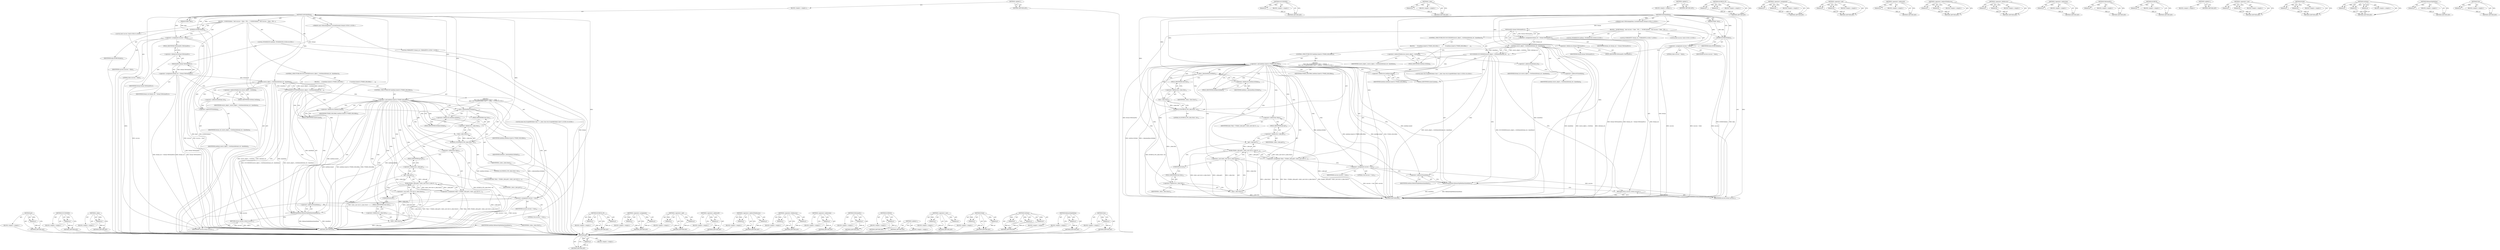 digraph "Size" {
vulnerable_170 [label=<(METHOD,get)>];
vulnerable_171 [label=<(PARAM,p1)>];
vulnerable_172 [label=<(BLOCK,&lt;empty&gt;,&lt;empty&gt;)>];
vulnerable_173 [label=<(METHOD_RETURN,ANY)>];
vulnerable_124 [label=<(METHOD,SUCCEEDED)>];
vulnerable_125 [label=<(PARAM,p1)>];
vulnerable_126 [label=<(BLOCK,&lt;empty&gt;,&lt;empty&gt;)>];
vulnerable_127 [label=<(METHOD_RETURN,ANY)>];
vulnerable_148 [label=<(METHOD,c_data)>];
vulnerable_149 [label=<(PARAM,p1)>];
vulnerable_150 [label=<(BLOCK,&lt;empty&gt;,&lt;empty&gt;)>];
vulnerable_151 [label=<(METHOD_RETURN,ANY)>];
vulnerable_6 [label=<(METHOD,&lt;global&gt;)<SUB>1</SUB>>];
vulnerable_7 [label=<(BLOCK,&lt;empty&gt;,&lt;empty&gt;)<SUB>1</SUB>>];
vulnerable_8 [label=<(METHOD,GetPickledData)<SUB>1</SUB>>];
vulnerable_9 [label="<(PARAM,const OSExchangeData::CustomFormat&amp; format)<SUB>2</SUB>>"];
vulnerable_10 [label=<(PARAM,Pickle* data)<SUB>3</SUB>>];
vulnerable_11 [label=<(BLOCK,{
  DCHECK(data);
  bool success = false;
  STG...,{
  DCHECK(data);
  bool success = false;
  STG...)<SUB>3</SUB>>];
vulnerable_12 [label=<(DCHECK,DCHECK(data))<SUB>4</SUB>>];
vulnerable_13 [label=<(IDENTIFIER,data,DCHECK(data))<SUB>4</SUB>>];
vulnerable_14 [label="<(LOCAL,bool success: bool)<SUB>5</SUB>>"];
vulnerable_15 [label=<(&lt;operator&gt;.assignment,success = false)<SUB>5</SUB>>];
vulnerable_16 [label=<(IDENTIFIER,success,success = false)<SUB>5</SUB>>];
vulnerable_17 [label=<(LITERAL,false,success = false)<SUB>5</SUB>>];
vulnerable_18 [label="<(LOCAL,STGMEDIUM medium: STGMEDIUM)<SUB>6</SUB>>"];
vulnerable_19 [label="<(LOCAL,FORMATETC format_etc: FORMATETC)<SUB>7</SUB>>"];
vulnerable_20 [label=<(&lt;operator&gt;.assignment,format_etc = format.ToFormatEtc())<SUB>7</SUB>>];
vulnerable_21 [label=<(IDENTIFIER,format_etc,format_etc = format.ToFormatEtc())<SUB>7</SUB>>];
vulnerable_22 [label=<(ToFormatEtc,format.ToFormatEtc())<SUB>7</SUB>>];
vulnerable_23 [label=<(&lt;operator&gt;.fieldAccess,format.ToFormatEtc)<SUB>7</SUB>>];
vulnerable_24 [label=<(IDENTIFIER,format,format.ToFormatEtc())<SUB>7</SUB>>];
vulnerable_25 [label=<(FIELD_IDENTIFIER,ToFormatEtc,ToFormatEtc)<SUB>7</SUB>>];
vulnerable_26 [label=<(CONTROL_STRUCTURE,IF,if (SUCCEEDED(source_object_-&gt;GetData(&amp;format_etc, &amp;medium))))<SUB>8</SUB>>];
vulnerable_27 [label=<(SUCCEEDED,SUCCEEDED(source_object_-&gt;GetData(&amp;format_etc, ...)<SUB>8</SUB>>];
vulnerable_28 [label=<(GetData,source_object_-&gt;GetData(&amp;format_etc, &amp;medium))<SUB>8</SUB>>];
vulnerable_29 [label=<(&lt;operator&gt;.indirectFieldAccess,source_object_-&gt;GetData)<SUB>8</SUB>>];
vulnerable_30 [label=<(IDENTIFIER,source_object_,source_object_-&gt;GetData(&amp;format_etc, &amp;medium))<SUB>8</SUB>>];
vulnerable_31 [label=<(FIELD_IDENTIFIER,GetData,GetData)<SUB>8</SUB>>];
vulnerable_32 [label=<(&lt;operator&gt;.addressOf,&amp;format_etc)<SUB>8</SUB>>];
vulnerable_33 [label=<(IDENTIFIER,format_etc,source_object_-&gt;GetData(&amp;format_etc, &amp;medium))<SUB>8</SUB>>];
vulnerable_34 [label=<(&lt;operator&gt;.addressOf,&amp;medium)<SUB>8</SUB>>];
vulnerable_35 [label=<(IDENTIFIER,medium,source_object_-&gt;GetData(&amp;format_etc, &amp;medium))<SUB>8</SUB>>];
vulnerable_36 [label=<(BLOCK,{
     if (medium.tymed &amp; TYMED_HGLOBAL) {
    ...,{
     if (medium.tymed &amp; TYMED_HGLOBAL) {
    ...)<SUB>8</SUB>>];
vulnerable_37 [label=<(CONTROL_STRUCTURE,IF,if (medium.tymed &amp; TYMED_HGLOBAL))<SUB>9</SUB>>];
vulnerable_38 [label=<(&lt;operator&gt;.and,medium.tymed &amp; TYMED_HGLOBAL)<SUB>9</SUB>>];
vulnerable_39 [label=<(&lt;operator&gt;.fieldAccess,medium.tymed)<SUB>9</SUB>>];
vulnerable_40 [label=<(IDENTIFIER,medium,medium.tymed &amp; TYMED_HGLOBAL)<SUB>9</SUB>>];
vulnerable_41 [label=<(FIELD_IDENTIFIER,tymed,tymed)<SUB>9</SUB>>];
vulnerable_42 [label=<(IDENTIFIER,TYMED_HGLOBAL,medium.tymed &amp; TYMED_HGLOBAL)<SUB>9</SUB>>];
vulnerable_43 [label="<(BLOCK,{
      base::win::ScopedHGlobal&lt;char&gt; c_data(m...,{
      base::win::ScopedHGlobal&lt;char&gt; c_data(m...)<SUB>9</SUB>>"];
vulnerable_44 [label="<(LOCAL,base.win.ScopedHGlobal&lt;char&gt; c_data: base.win.ScopedHGlobal&lt;char&gt;)<SUB>10</SUB>>"];
vulnerable_45 [label=<(c_data,c_data(medium.hGlobal))<SUB>10</SUB>>];
vulnerable_46 [label=<(&lt;operator&gt;.fieldAccess,medium.hGlobal)<SUB>10</SUB>>];
vulnerable_47 [label=<(IDENTIFIER,medium,c_data(medium.hGlobal))<SUB>10</SUB>>];
vulnerable_48 [label=<(FIELD_IDENTIFIER,hGlobal,hGlobal)<SUB>10</SUB>>];
vulnerable_49 [label=<(DCHECK_GT,DCHECK_GT(c_data.Size(), 0u))<SUB>11</SUB>>];
vulnerable_50 [label=<(Size,c_data.Size())<SUB>11</SUB>>];
vulnerable_51 [label=<(&lt;operator&gt;.fieldAccess,c_data.Size)<SUB>11</SUB>>];
vulnerable_52 [label=<(IDENTIFIER,c_data,c_data.Size())<SUB>11</SUB>>];
vulnerable_53 [label=<(FIELD_IDENTIFIER,Size,Size)<SUB>11</SUB>>];
vulnerable_54 [label=<(LITERAL,0u,DCHECK_GT(c_data.Size(), 0u))<SUB>11</SUB>>];
vulnerable_55 [label=<(&lt;operator&gt;.assignment,*data = Pickle(c_data.get(), static_cast&lt;int&gt;(c...)<SUB>12</SUB>>];
vulnerable_56 [label=<(&lt;operator&gt;.indirection,*data)<SUB>12</SUB>>];
vulnerable_57 [label=<(IDENTIFIER,data,*data = Pickle(c_data.get(), static_cast&lt;int&gt;(c...)<SUB>12</SUB>>];
vulnerable_58 [label=<(Pickle,Pickle(c_data.get(), static_cast&lt;int&gt;(c_data.Si...)<SUB>12</SUB>>];
vulnerable_59 [label=<(get,c_data.get())<SUB>12</SUB>>];
vulnerable_60 [label=<(&lt;operator&gt;.fieldAccess,c_data.get)<SUB>12</SUB>>];
vulnerable_61 [label=<(IDENTIFIER,c_data,c_data.get())<SUB>12</SUB>>];
vulnerable_62 [label=<(FIELD_IDENTIFIER,get,get)<SUB>12</SUB>>];
vulnerable_63 [label=<(&lt;operator&gt;.cast,static_cast&lt;int&gt;(c_data.Size()))<SUB>12</SUB>>];
vulnerable_64 [label=<(UNKNOWN,int,int)<SUB>12</SUB>>];
vulnerable_65 [label=<(Size,c_data.Size())<SUB>12</SUB>>];
vulnerable_66 [label=<(&lt;operator&gt;.fieldAccess,c_data.Size)<SUB>12</SUB>>];
vulnerable_67 [label=<(IDENTIFIER,c_data,c_data.Size())<SUB>12</SUB>>];
vulnerable_68 [label=<(FIELD_IDENTIFIER,Size,Size)<SUB>12</SUB>>];
vulnerable_69 [label=<(&lt;operator&gt;.assignment,success = true)<SUB>13</SUB>>];
vulnerable_70 [label=<(IDENTIFIER,success,success = true)<SUB>13</SUB>>];
vulnerable_71 [label=<(LITERAL,true,success = true)<SUB>13</SUB>>];
vulnerable_72 [label=<(ReleaseStgMedium,ReleaseStgMedium(&amp;medium))<SUB>15</SUB>>];
vulnerable_73 [label=<(&lt;operator&gt;.addressOf,&amp;medium)<SUB>15</SUB>>];
vulnerable_74 [label=<(IDENTIFIER,medium,ReleaseStgMedium(&amp;medium))<SUB>15</SUB>>];
vulnerable_75 [label=<(RETURN,return success;,return success;)<SUB>17</SUB>>];
vulnerable_76 [label=<(IDENTIFIER,success,return success;)<SUB>17</SUB>>];
vulnerable_77 [label=<(METHOD_RETURN,bool)<SUB>1</SUB>>];
vulnerable_79 [label=<(METHOD_RETURN,ANY)<SUB>1</SUB>>];
vulnerable_152 [label=<(METHOD,DCHECK_GT)>];
vulnerable_153 [label=<(PARAM,p1)>];
vulnerable_154 [label=<(PARAM,p2)>];
vulnerable_155 [label=<(BLOCK,&lt;empty&gt;,&lt;empty&gt;)>];
vulnerable_156 [label=<(METHOD_RETURN,ANY)>];
vulnerable_110 [label=<(METHOD,&lt;operator&gt;.assignment)>];
vulnerable_111 [label=<(PARAM,p1)>];
vulnerable_112 [label=<(PARAM,p2)>];
vulnerable_113 [label=<(BLOCK,&lt;empty&gt;,&lt;empty&gt;)>];
vulnerable_114 [label=<(METHOD_RETURN,ANY)>];
vulnerable_143 [label=<(METHOD,&lt;operator&gt;.and)>];
vulnerable_144 [label=<(PARAM,p1)>];
vulnerable_145 [label=<(PARAM,p2)>];
vulnerable_146 [label=<(BLOCK,&lt;empty&gt;,&lt;empty&gt;)>];
vulnerable_147 [label=<(METHOD_RETURN,ANY)>];
vulnerable_139 [label=<(METHOD,&lt;operator&gt;.addressOf)>];
vulnerable_140 [label=<(PARAM,p1)>];
vulnerable_141 [label=<(BLOCK,&lt;empty&gt;,&lt;empty&gt;)>];
vulnerable_142 [label=<(METHOD_RETURN,ANY)>];
vulnerable_134 [label=<(METHOD,&lt;operator&gt;.indirectFieldAccess)>];
vulnerable_135 [label=<(PARAM,p1)>];
vulnerable_136 [label=<(PARAM,p2)>];
vulnerable_137 [label=<(BLOCK,&lt;empty&gt;,&lt;empty&gt;)>];
vulnerable_138 [label=<(METHOD_RETURN,ANY)>];
vulnerable_119 [label=<(METHOD,&lt;operator&gt;.fieldAccess)>];
vulnerable_120 [label=<(PARAM,p1)>];
vulnerable_121 [label=<(PARAM,p2)>];
vulnerable_122 [label=<(BLOCK,&lt;empty&gt;,&lt;empty&gt;)>];
vulnerable_123 [label=<(METHOD_RETURN,ANY)>];
vulnerable_161 [label=<(METHOD,&lt;operator&gt;.indirection)>];
vulnerable_162 [label=<(PARAM,p1)>];
vulnerable_163 [label=<(BLOCK,&lt;empty&gt;,&lt;empty&gt;)>];
vulnerable_164 [label=<(METHOD_RETURN,ANY)>];
vulnerable_115 [label=<(METHOD,ToFormatEtc)>];
vulnerable_116 [label=<(PARAM,p1)>];
vulnerable_117 [label=<(BLOCK,&lt;empty&gt;,&lt;empty&gt;)>];
vulnerable_118 [label=<(METHOD_RETURN,ANY)>];
vulnerable_106 [label=<(METHOD,DCHECK)>];
vulnerable_107 [label=<(PARAM,p1)>];
vulnerable_108 [label=<(BLOCK,&lt;empty&gt;,&lt;empty&gt;)>];
vulnerable_109 [label=<(METHOD_RETURN,ANY)>];
vulnerable_100 [label=<(METHOD,&lt;global&gt;)<SUB>1</SUB>>];
vulnerable_101 [label=<(BLOCK,&lt;empty&gt;,&lt;empty&gt;)>];
vulnerable_102 [label=<(METHOD_RETURN,ANY)>];
vulnerable_174 [label=<(METHOD,&lt;operator&gt;.cast)>];
vulnerable_175 [label=<(PARAM,p1)>];
vulnerable_176 [label=<(PARAM,p2)>];
vulnerable_177 [label=<(BLOCK,&lt;empty&gt;,&lt;empty&gt;)>];
vulnerable_178 [label=<(METHOD_RETURN,ANY)>];
vulnerable_165 [label=<(METHOD,Pickle)>];
vulnerable_166 [label=<(PARAM,p1)>];
vulnerable_167 [label=<(PARAM,p2)>];
vulnerable_168 [label=<(BLOCK,&lt;empty&gt;,&lt;empty&gt;)>];
vulnerable_169 [label=<(METHOD_RETURN,ANY)>];
vulnerable_128 [label=<(METHOD,GetData)>];
vulnerable_129 [label=<(PARAM,p1)>];
vulnerable_130 [label=<(PARAM,p2)>];
vulnerable_131 [label=<(PARAM,p3)>];
vulnerable_132 [label=<(BLOCK,&lt;empty&gt;,&lt;empty&gt;)>];
vulnerable_133 [label=<(METHOD_RETURN,ANY)>];
vulnerable_179 [label=<(METHOD,ReleaseStgMedium)>];
vulnerable_180 [label=<(PARAM,p1)>];
vulnerable_181 [label=<(BLOCK,&lt;empty&gt;,&lt;empty&gt;)>];
vulnerable_182 [label=<(METHOD_RETURN,ANY)>];
vulnerable_157 [label=<(METHOD,Size)>];
vulnerable_158 [label=<(PARAM,p1)>];
vulnerable_159 [label=<(BLOCK,&lt;empty&gt;,&lt;empty&gt;)>];
vulnerable_160 [label=<(METHOD_RETURN,ANY)>];
fixed_170 [label=<(METHOD,get)>];
fixed_171 [label=<(PARAM,p1)>];
fixed_172 [label=<(BLOCK,&lt;empty&gt;,&lt;empty&gt;)>];
fixed_173 [label=<(METHOD_RETURN,ANY)>];
fixed_124 [label=<(METHOD,SUCCEEDED)>];
fixed_125 [label=<(PARAM,p1)>];
fixed_126 [label=<(BLOCK,&lt;empty&gt;,&lt;empty&gt;)>];
fixed_127 [label=<(METHOD_RETURN,ANY)>];
fixed_148 [label=<(METHOD,c_data)>];
fixed_149 [label=<(PARAM,p1)>];
fixed_150 [label=<(BLOCK,&lt;empty&gt;,&lt;empty&gt;)>];
fixed_151 [label=<(METHOD_RETURN,ANY)>];
fixed_6 [label=<(METHOD,&lt;global&gt;)<SUB>1</SUB>>];
fixed_7 [label=<(BLOCK,&lt;empty&gt;,&lt;empty&gt;)<SUB>1</SUB>>];
fixed_8 [label=<(METHOD,GetPickledData)<SUB>1</SUB>>];
fixed_9 [label="<(PARAM,const OSExchangeData::CustomFormat&amp; format)<SUB>2</SUB>>"];
fixed_10 [label=<(PARAM,Pickle* data)<SUB>3</SUB>>];
fixed_11 [label=<(BLOCK,{
  DCHECK(data);
  bool success = false;
  STG...,{
  DCHECK(data);
  bool success = false;
  STG...)<SUB>3</SUB>>];
fixed_12 [label=<(DCHECK,DCHECK(data))<SUB>4</SUB>>];
fixed_13 [label=<(IDENTIFIER,data,DCHECK(data))<SUB>4</SUB>>];
fixed_14 [label="<(LOCAL,bool success: bool)<SUB>5</SUB>>"];
fixed_15 [label=<(&lt;operator&gt;.assignment,success = false)<SUB>5</SUB>>];
fixed_16 [label=<(IDENTIFIER,success,success = false)<SUB>5</SUB>>];
fixed_17 [label=<(LITERAL,false,success = false)<SUB>5</SUB>>];
fixed_18 [label="<(LOCAL,STGMEDIUM medium: STGMEDIUM)<SUB>6</SUB>>"];
fixed_19 [label="<(LOCAL,FORMATETC format_etc: FORMATETC)<SUB>7</SUB>>"];
fixed_20 [label=<(&lt;operator&gt;.assignment,format_etc = format.ToFormatEtc())<SUB>7</SUB>>];
fixed_21 [label=<(IDENTIFIER,format_etc,format_etc = format.ToFormatEtc())<SUB>7</SUB>>];
fixed_22 [label=<(ToFormatEtc,format.ToFormatEtc())<SUB>7</SUB>>];
fixed_23 [label=<(&lt;operator&gt;.fieldAccess,format.ToFormatEtc)<SUB>7</SUB>>];
fixed_24 [label=<(IDENTIFIER,format,format.ToFormatEtc())<SUB>7</SUB>>];
fixed_25 [label=<(FIELD_IDENTIFIER,ToFormatEtc,ToFormatEtc)<SUB>7</SUB>>];
fixed_26 [label=<(CONTROL_STRUCTURE,IF,if (SUCCEEDED(source_object_-&gt;GetData(&amp;format_etc, &amp;medium))))<SUB>8</SUB>>];
fixed_27 [label=<(SUCCEEDED,SUCCEEDED(source_object_-&gt;GetData(&amp;format_etc, ...)<SUB>8</SUB>>];
fixed_28 [label=<(GetData,source_object_-&gt;GetData(&amp;format_etc, &amp;medium))<SUB>8</SUB>>];
fixed_29 [label=<(&lt;operator&gt;.indirectFieldAccess,source_object_-&gt;GetData)<SUB>8</SUB>>];
fixed_30 [label=<(IDENTIFIER,source_object_,source_object_-&gt;GetData(&amp;format_etc, &amp;medium))<SUB>8</SUB>>];
fixed_31 [label=<(FIELD_IDENTIFIER,GetData,GetData)<SUB>8</SUB>>];
fixed_32 [label=<(&lt;operator&gt;.addressOf,&amp;format_etc)<SUB>8</SUB>>];
fixed_33 [label=<(IDENTIFIER,format_etc,source_object_-&gt;GetData(&amp;format_etc, &amp;medium))<SUB>8</SUB>>];
fixed_34 [label=<(&lt;operator&gt;.addressOf,&amp;medium)<SUB>8</SUB>>];
fixed_35 [label=<(IDENTIFIER,medium,source_object_-&gt;GetData(&amp;format_etc, &amp;medium))<SUB>8</SUB>>];
fixed_36 [label=<(BLOCK,{
     if (medium.tymed &amp; TYMED_HGLOBAL) {
    ...,{
     if (medium.tymed &amp; TYMED_HGLOBAL) {
    ...)<SUB>8</SUB>>];
fixed_37 [label=<(CONTROL_STRUCTURE,IF,if (medium.tymed &amp; TYMED_HGLOBAL))<SUB>9</SUB>>];
fixed_38 [label=<(&lt;operator&gt;.and,medium.tymed &amp; TYMED_HGLOBAL)<SUB>9</SUB>>];
fixed_39 [label=<(&lt;operator&gt;.fieldAccess,medium.tymed)<SUB>9</SUB>>];
fixed_40 [label=<(IDENTIFIER,medium,medium.tymed &amp; TYMED_HGLOBAL)<SUB>9</SUB>>];
fixed_41 [label=<(FIELD_IDENTIFIER,tymed,tymed)<SUB>9</SUB>>];
fixed_42 [label=<(IDENTIFIER,TYMED_HGLOBAL,medium.tymed &amp; TYMED_HGLOBAL)<SUB>9</SUB>>];
fixed_43 [label="<(BLOCK,{
      base::win::ScopedHGlobal&lt;char*&gt; c_data(...,{
      base::win::ScopedHGlobal&lt;char*&gt; c_data(...)<SUB>9</SUB>>"];
fixed_44 [label="<(LOCAL,base.win.ScopedHGlobal&lt;char *&gt; c_data: base.win.ScopedHGlobal&lt;char*&gt;)<SUB>10</SUB>>"];
fixed_45 [label=<(c_data,c_data(medium.hGlobal))<SUB>10</SUB>>];
fixed_46 [label=<(&lt;operator&gt;.fieldAccess,medium.hGlobal)<SUB>10</SUB>>];
fixed_47 [label=<(IDENTIFIER,medium,c_data(medium.hGlobal))<SUB>10</SUB>>];
fixed_48 [label=<(FIELD_IDENTIFIER,hGlobal,hGlobal)<SUB>10</SUB>>];
fixed_49 [label=<(DCHECK_GT,DCHECK_GT(c_data.Size(), 0u))<SUB>11</SUB>>];
fixed_50 [label=<(Size,c_data.Size())<SUB>11</SUB>>];
fixed_51 [label=<(&lt;operator&gt;.fieldAccess,c_data.Size)<SUB>11</SUB>>];
fixed_52 [label=<(IDENTIFIER,c_data,c_data.Size())<SUB>11</SUB>>];
fixed_53 [label=<(FIELD_IDENTIFIER,Size,Size)<SUB>11</SUB>>];
fixed_54 [label=<(LITERAL,0u,DCHECK_GT(c_data.Size(), 0u))<SUB>11</SUB>>];
fixed_55 [label=<(&lt;operator&gt;.assignment,*data = Pickle(c_data.get(), static_cast&lt;int&gt;(c...)<SUB>12</SUB>>];
fixed_56 [label=<(&lt;operator&gt;.indirection,*data)<SUB>12</SUB>>];
fixed_57 [label=<(IDENTIFIER,data,*data = Pickle(c_data.get(), static_cast&lt;int&gt;(c...)<SUB>12</SUB>>];
fixed_58 [label=<(Pickle,Pickle(c_data.get(), static_cast&lt;int&gt;(c_data.Si...)<SUB>12</SUB>>];
fixed_59 [label=<(get,c_data.get())<SUB>12</SUB>>];
fixed_60 [label=<(&lt;operator&gt;.fieldAccess,c_data.get)<SUB>12</SUB>>];
fixed_61 [label=<(IDENTIFIER,c_data,c_data.get())<SUB>12</SUB>>];
fixed_62 [label=<(FIELD_IDENTIFIER,get,get)<SUB>12</SUB>>];
fixed_63 [label=<(&lt;operator&gt;.cast,static_cast&lt;int&gt;(c_data.Size()))<SUB>12</SUB>>];
fixed_64 [label=<(UNKNOWN,int,int)<SUB>12</SUB>>];
fixed_65 [label=<(Size,c_data.Size())<SUB>12</SUB>>];
fixed_66 [label=<(&lt;operator&gt;.fieldAccess,c_data.Size)<SUB>12</SUB>>];
fixed_67 [label=<(IDENTIFIER,c_data,c_data.Size())<SUB>12</SUB>>];
fixed_68 [label=<(FIELD_IDENTIFIER,Size,Size)<SUB>12</SUB>>];
fixed_69 [label=<(&lt;operator&gt;.assignment,success = true)<SUB>13</SUB>>];
fixed_70 [label=<(IDENTIFIER,success,success = true)<SUB>13</SUB>>];
fixed_71 [label=<(LITERAL,true,success = true)<SUB>13</SUB>>];
fixed_72 [label=<(ReleaseStgMedium,ReleaseStgMedium(&amp;medium))<SUB>15</SUB>>];
fixed_73 [label=<(&lt;operator&gt;.addressOf,&amp;medium)<SUB>15</SUB>>];
fixed_74 [label=<(IDENTIFIER,medium,ReleaseStgMedium(&amp;medium))<SUB>15</SUB>>];
fixed_75 [label=<(RETURN,return success;,return success;)<SUB>17</SUB>>];
fixed_76 [label=<(IDENTIFIER,success,return success;)<SUB>17</SUB>>];
fixed_77 [label=<(METHOD_RETURN,bool)<SUB>1</SUB>>];
fixed_79 [label=<(METHOD_RETURN,ANY)<SUB>1</SUB>>];
fixed_152 [label=<(METHOD,DCHECK_GT)>];
fixed_153 [label=<(PARAM,p1)>];
fixed_154 [label=<(PARAM,p2)>];
fixed_155 [label=<(BLOCK,&lt;empty&gt;,&lt;empty&gt;)>];
fixed_156 [label=<(METHOD_RETURN,ANY)>];
fixed_110 [label=<(METHOD,&lt;operator&gt;.assignment)>];
fixed_111 [label=<(PARAM,p1)>];
fixed_112 [label=<(PARAM,p2)>];
fixed_113 [label=<(BLOCK,&lt;empty&gt;,&lt;empty&gt;)>];
fixed_114 [label=<(METHOD_RETURN,ANY)>];
fixed_143 [label=<(METHOD,&lt;operator&gt;.and)>];
fixed_144 [label=<(PARAM,p1)>];
fixed_145 [label=<(PARAM,p2)>];
fixed_146 [label=<(BLOCK,&lt;empty&gt;,&lt;empty&gt;)>];
fixed_147 [label=<(METHOD_RETURN,ANY)>];
fixed_139 [label=<(METHOD,&lt;operator&gt;.addressOf)>];
fixed_140 [label=<(PARAM,p1)>];
fixed_141 [label=<(BLOCK,&lt;empty&gt;,&lt;empty&gt;)>];
fixed_142 [label=<(METHOD_RETURN,ANY)>];
fixed_134 [label=<(METHOD,&lt;operator&gt;.indirectFieldAccess)>];
fixed_135 [label=<(PARAM,p1)>];
fixed_136 [label=<(PARAM,p2)>];
fixed_137 [label=<(BLOCK,&lt;empty&gt;,&lt;empty&gt;)>];
fixed_138 [label=<(METHOD_RETURN,ANY)>];
fixed_119 [label=<(METHOD,&lt;operator&gt;.fieldAccess)>];
fixed_120 [label=<(PARAM,p1)>];
fixed_121 [label=<(PARAM,p2)>];
fixed_122 [label=<(BLOCK,&lt;empty&gt;,&lt;empty&gt;)>];
fixed_123 [label=<(METHOD_RETURN,ANY)>];
fixed_161 [label=<(METHOD,&lt;operator&gt;.indirection)>];
fixed_162 [label=<(PARAM,p1)>];
fixed_163 [label=<(BLOCK,&lt;empty&gt;,&lt;empty&gt;)>];
fixed_164 [label=<(METHOD_RETURN,ANY)>];
fixed_115 [label=<(METHOD,ToFormatEtc)>];
fixed_116 [label=<(PARAM,p1)>];
fixed_117 [label=<(BLOCK,&lt;empty&gt;,&lt;empty&gt;)>];
fixed_118 [label=<(METHOD_RETURN,ANY)>];
fixed_106 [label=<(METHOD,DCHECK)>];
fixed_107 [label=<(PARAM,p1)>];
fixed_108 [label=<(BLOCK,&lt;empty&gt;,&lt;empty&gt;)>];
fixed_109 [label=<(METHOD_RETURN,ANY)>];
fixed_100 [label=<(METHOD,&lt;global&gt;)<SUB>1</SUB>>];
fixed_101 [label=<(BLOCK,&lt;empty&gt;,&lt;empty&gt;)>];
fixed_102 [label=<(METHOD_RETURN,ANY)>];
fixed_174 [label=<(METHOD,&lt;operator&gt;.cast)>];
fixed_175 [label=<(PARAM,p1)>];
fixed_176 [label=<(PARAM,p2)>];
fixed_177 [label=<(BLOCK,&lt;empty&gt;,&lt;empty&gt;)>];
fixed_178 [label=<(METHOD_RETURN,ANY)>];
fixed_165 [label=<(METHOD,Pickle)>];
fixed_166 [label=<(PARAM,p1)>];
fixed_167 [label=<(PARAM,p2)>];
fixed_168 [label=<(BLOCK,&lt;empty&gt;,&lt;empty&gt;)>];
fixed_169 [label=<(METHOD_RETURN,ANY)>];
fixed_128 [label=<(METHOD,GetData)>];
fixed_129 [label=<(PARAM,p1)>];
fixed_130 [label=<(PARAM,p2)>];
fixed_131 [label=<(PARAM,p3)>];
fixed_132 [label=<(BLOCK,&lt;empty&gt;,&lt;empty&gt;)>];
fixed_133 [label=<(METHOD_RETURN,ANY)>];
fixed_179 [label=<(METHOD,ReleaseStgMedium)>];
fixed_180 [label=<(PARAM,p1)>];
fixed_181 [label=<(BLOCK,&lt;empty&gt;,&lt;empty&gt;)>];
fixed_182 [label=<(METHOD_RETURN,ANY)>];
fixed_157 [label=<(METHOD,Size)>];
fixed_158 [label=<(PARAM,p1)>];
fixed_159 [label=<(BLOCK,&lt;empty&gt;,&lt;empty&gt;)>];
fixed_160 [label=<(METHOD_RETURN,ANY)>];
vulnerable_170 -> vulnerable_171  [key=0, label="AST: "];
vulnerable_170 -> vulnerable_171  [key=1, label="DDG: "];
vulnerable_170 -> vulnerable_172  [key=0, label="AST: "];
vulnerable_170 -> vulnerable_173  [key=0, label="AST: "];
vulnerable_170 -> vulnerable_173  [key=1, label="CFG: "];
vulnerable_171 -> vulnerable_173  [key=0, label="DDG: p1"];
vulnerable_124 -> vulnerable_125  [key=0, label="AST: "];
vulnerable_124 -> vulnerable_125  [key=1, label="DDG: "];
vulnerable_124 -> vulnerable_126  [key=0, label="AST: "];
vulnerable_124 -> vulnerable_127  [key=0, label="AST: "];
vulnerable_124 -> vulnerable_127  [key=1, label="CFG: "];
vulnerable_125 -> vulnerable_127  [key=0, label="DDG: p1"];
vulnerable_148 -> vulnerable_149  [key=0, label="AST: "];
vulnerable_148 -> vulnerable_149  [key=1, label="DDG: "];
vulnerable_148 -> vulnerable_150  [key=0, label="AST: "];
vulnerable_148 -> vulnerable_151  [key=0, label="AST: "];
vulnerable_148 -> vulnerable_151  [key=1, label="CFG: "];
vulnerable_149 -> vulnerable_151  [key=0, label="DDG: p1"];
vulnerable_6 -> vulnerable_7  [key=0, label="AST: "];
vulnerable_6 -> vulnerable_79  [key=0, label="AST: "];
vulnerable_6 -> vulnerable_79  [key=1, label="CFG: "];
vulnerable_7 -> vulnerable_8  [key=0, label="AST: "];
vulnerable_8 -> vulnerable_9  [key=0, label="AST: "];
vulnerable_8 -> vulnerable_9  [key=1, label="DDG: "];
vulnerable_8 -> vulnerable_10  [key=0, label="AST: "];
vulnerable_8 -> vulnerable_10  [key=1, label="DDG: "];
vulnerable_8 -> vulnerable_11  [key=0, label="AST: "];
vulnerable_8 -> vulnerable_77  [key=0, label="AST: "];
vulnerable_8 -> vulnerable_12  [key=0, label="CFG: "];
vulnerable_8 -> vulnerable_12  [key=1, label="DDG: "];
vulnerable_8 -> vulnerable_15  [key=0, label="DDG: "];
vulnerable_8 -> vulnerable_76  [key=0, label="DDG: "];
vulnerable_8 -> vulnerable_28  [key=0, label="DDG: "];
vulnerable_8 -> vulnerable_72  [key=0, label="DDG: "];
vulnerable_8 -> vulnerable_38  [key=0, label="DDG: "];
vulnerable_8 -> vulnerable_69  [key=0, label="DDG: "];
vulnerable_8 -> vulnerable_45  [key=0, label="DDG: "];
vulnerable_8 -> vulnerable_49  [key=0, label="DDG: "];
vulnerable_9 -> vulnerable_77  [key=0, label="DDG: format"];
vulnerable_9 -> vulnerable_22  [key=0, label="DDG: format"];
vulnerable_10 -> vulnerable_12  [key=0, label="DDG: data"];
vulnerable_11 -> vulnerable_12  [key=0, label="AST: "];
vulnerable_11 -> vulnerable_14  [key=0, label="AST: "];
vulnerable_11 -> vulnerable_15  [key=0, label="AST: "];
vulnerable_11 -> vulnerable_18  [key=0, label="AST: "];
vulnerable_11 -> vulnerable_19  [key=0, label="AST: "];
vulnerable_11 -> vulnerable_20  [key=0, label="AST: "];
vulnerable_11 -> vulnerable_26  [key=0, label="AST: "];
vulnerable_11 -> vulnerable_75  [key=0, label="AST: "];
vulnerable_12 -> vulnerable_13  [key=0, label="AST: "];
vulnerable_12 -> vulnerable_15  [key=0, label="CFG: "];
vulnerable_12 -> vulnerable_77  [key=0, label="DDG: data"];
vulnerable_12 -> vulnerable_77  [key=1, label="DDG: DCHECK(data)"];
vulnerable_15 -> vulnerable_16  [key=0, label="AST: "];
vulnerable_15 -> vulnerable_17  [key=0, label="AST: "];
vulnerable_15 -> vulnerable_25  [key=0, label="CFG: "];
vulnerable_15 -> vulnerable_77  [key=0, label="DDG: success"];
vulnerable_15 -> vulnerable_77  [key=1, label="DDG: success = false"];
vulnerable_15 -> vulnerable_76  [key=0, label="DDG: success"];
vulnerable_20 -> vulnerable_21  [key=0, label="AST: "];
vulnerable_20 -> vulnerable_22  [key=0, label="AST: "];
vulnerable_20 -> vulnerable_31  [key=0, label="CFG: "];
vulnerable_20 -> vulnerable_77  [key=0, label="DDG: format_etc"];
vulnerable_20 -> vulnerable_77  [key=1, label="DDG: format.ToFormatEtc()"];
vulnerable_20 -> vulnerable_77  [key=2, label="DDG: format_etc = format.ToFormatEtc()"];
vulnerable_20 -> vulnerable_28  [key=0, label="DDG: format_etc"];
vulnerable_22 -> vulnerable_23  [key=0, label="AST: "];
vulnerable_22 -> vulnerable_20  [key=0, label="CFG: "];
vulnerable_22 -> vulnerable_20  [key=1, label="DDG: format.ToFormatEtc"];
vulnerable_22 -> vulnerable_77  [key=0, label="DDG: format.ToFormatEtc"];
vulnerable_23 -> vulnerable_24  [key=0, label="AST: "];
vulnerable_23 -> vulnerable_25  [key=0, label="AST: "];
vulnerable_23 -> vulnerable_22  [key=0, label="CFG: "];
vulnerable_25 -> vulnerable_23  [key=0, label="CFG: "];
vulnerable_26 -> vulnerable_27  [key=0, label="AST: "];
vulnerable_26 -> vulnerable_36  [key=0, label="AST: "];
vulnerable_27 -> vulnerable_28  [key=0, label="AST: "];
vulnerable_27 -> vulnerable_41  [key=0, label="CFG: "];
vulnerable_27 -> vulnerable_41  [key=1, label="CDG: "];
vulnerable_27 -> vulnerable_75  [key=0, label="CFG: "];
vulnerable_27 -> vulnerable_77  [key=0, label="DDG: source_object_-&gt;GetData(&amp;format_etc, &amp;medium)"];
vulnerable_27 -> vulnerable_77  [key=1, label="DDG: SUCCEEDED(source_object_-&gt;GetData(&amp;format_etc, &amp;medium))"];
vulnerable_27 -> vulnerable_73  [key=0, label="CDG: "];
vulnerable_27 -> vulnerable_38  [key=0, label="CDG: "];
vulnerable_27 -> vulnerable_72  [key=0, label="CDG: "];
vulnerable_27 -> vulnerable_39  [key=0, label="CDG: "];
vulnerable_28 -> vulnerable_29  [key=0, label="AST: "];
vulnerable_28 -> vulnerable_32  [key=0, label="AST: "];
vulnerable_28 -> vulnerable_34  [key=0, label="AST: "];
vulnerable_28 -> vulnerable_27  [key=0, label="CFG: "];
vulnerable_28 -> vulnerable_27  [key=1, label="DDG: source_object_-&gt;GetData"];
vulnerable_28 -> vulnerable_27  [key=2, label="DDG: &amp;format_etc"];
vulnerable_28 -> vulnerable_27  [key=3, label="DDG: &amp;medium"];
vulnerable_28 -> vulnerable_77  [key=0, label="DDG: source_object_-&gt;GetData"];
vulnerable_28 -> vulnerable_77  [key=1, label="DDG: &amp;format_etc"];
vulnerable_28 -> vulnerable_77  [key=2, label="DDG: &amp;medium"];
vulnerable_28 -> vulnerable_72  [key=0, label="DDG: &amp;medium"];
vulnerable_29 -> vulnerable_30  [key=0, label="AST: "];
vulnerable_29 -> vulnerable_31  [key=0, label="AST: "];
vulnerable_29 -> vulnerable_32  [key=0, label="CFG: "];
vulnerable_31 -> vulnerable_29  [key=0, label="CFG: "];
vulnerable_32 -> vulnerable_33  [key=0, label="AST: "];
vulnerable_32 -> vulnerable_34  [key=0, label="CFG: "];
vulnerable_34 -> vulnerable_35  [key=0, label="AST: "];
vulnerable_34 -> vulnerable_28  [key=0, label="CFG: "];
vulnerable_36 -> vulnerable_37  [key=0, label="AST: "];
vulnerable_36 -> vulnerable_72  [key=0, label="AST: "];
vulnerable_37 -> vulnerable_38  [key=0, label="AST: "];
vulnerable_37 -> vulnerable_43  [key=0, label="AST: "];
vulnerable_38 -> vulnerable_39  [key=0, label="AST: "];
vulnerable_38 -> vulnerable_42  [key=0, label="AST: "];
vulnerable_38 -> vulnerable_48  [key=0, label="CFG: "];
vulnerable_38 -> vulnerable_48  [key=1, label="CDG: "];
vulnerable_38 -> vulnerable_73  [key=0, label="CFG: "];
vulnerable_38 -> vulnerable_77  [key=0, label="DDG: medium.tymed"];
vulnerable_38 -> vulnerable_77  [key=1, label="DDG: medium.tymed &amp; TYMED_HGLOBAL"];
vulnerable_38 -> vulnerable_77  [key=2, label="DDG: TYMED_HGLOBAL"];
vulnerable_38 -> vulnerable_72  [key=0, label="DDG: medium.tymed"];
vulnerable_38 -> vulnerable_58  [key=0, label="CDG: "];
vulnerable_38 -> vulnerable_68  [key=0, label="CDG: "];
vulnerable_38 -> vulnerable_49  [key=0, label="CDG: "];
vulnerable_38 -> vulnerable_60  [key=0, label="CDG: "];
vulnerable_38 -> vulnerable_64  [key=0, label="CDG: "];
vulnerable_38 -> vulnerable_51  [key=0, label="CDG: "];
vulnerable_38 -> vulnerable_66  [key=0, label="CDG: "];
vulnerable_38 -> vulnerable_46  [key=0, label="CDG: "];
vulnerable_38 -> vulnerable_53  [key=0, label="CDG: "];
vulnerable_38 -> vulnerable_56  [key=0, label="CDG: "];
vulnerable_38 -> vulnerable_69  [key=0, label="CDG: "];
vulnerable_38 -> vulnerable_45  [key=0, label="CDG: "];
vulnerable_38 -> vulnerable_63  [key=0, label="CDG: "];
vulnerable_38 -> vulnerable_65  [key=0, label="CDG: "];
vulnerable_38 -> vulnerable_50  [key=0, label="CDG: "];
vulnerable_38 -> vulnerable_59  [key=0, label="CDG: "];
vulnerable_38 -> vulnerable_55  [key=0, label="CDG: "];
vulnerable_38 -> vulnerable_62  [key=0, label="CDG: "];
vulnerable_39 -> vulnerable_40  [key=0, label="AST: "];
vulnerable_39 -> vulnerable_41  [key=0, label="AST: "];
vulnerable_39 -> vulnerable_38  [key=0, label="CFG: "];
vulnerable_41 -> vulnerable_39  [key=0, label="CFG: "];
vulnerable_43 -> vulnerable_44  [key=0, label="AST: "];
vulnerable_43 -> vulnerable_45  [key=0, label="AST: "];
vulnerable_43 -> vulnerable_49  [key=0, label="AST: "];
vulnerable_43 -> vulnerable_55  [key=0, label="AST: "];
vulnerable_43 -> vulnerable_69  [key=0, label="AST: "];
vulnerable_45 -> vulnerable_46  [key=0, label="AST: "];
vulnerable_45 -> vulnerable_53  [key=0, label="CFG: "];
vulnerable_45 -> vulnerable_77  [key=0, label="DDG: medium.hGlobal"];
vulnerable_45 -> vulnerable_77  [key=1, label="DDG: c_data(medium.hGlobal)"];
vulnerable_45 -> vulnerable_72  [key=0, label="DDG: medium.hGlobal"];
vulnerable_46 -> vulnerable_47  [key=0, label="AST: "];
vulnerable_46 -> vulnerable_48  [key=0, label="AST: "];
vulnerable_46 -> vulnerable_45  [key=0, label="CFG: "];
vulnerable_48 -> vulnerable_46  [key=0, label="CFG: "];
vulnerable_49 -> vulnerable_50  [key=0, label="AST: "];
vulnerable_49 -> vulnerable_54  [key=0, label="AST: "];
vulnerable_49 -> vulnerable_56  [key=0, label="CFG: "];
vulnerable_49 -> vulnerable_77  [key=0, label="DDG: DCHECK_GT(c_data.Size(), 0u)"];
vulnerable_50 -> vulnerable_51  [key=0, label="AST: "];
vulnerable_50 -> vulnerable_49  [key=0, label="CFG: "];
vulnerable_50 -> vulnerable_49  [key=1, label="DDG: c_data.Size"];
vulnerable_50 -> vulnerable_65  [key=0, label="DDG: c_data.Size"];
vulnerable_51 -> vulnerable_52  [key=0, label="AST: "];
vulnerable_51 -> vulnerable_53  [key=0, label="AST: "];
vulnerable_51 -> vulnerable_50  [key=0, label="CFG: "];
vulnerable_53 -> vulnerable_51  [key=0, label="CFG: "];
vulnerable_55 -> vulnerable_56  [key=0, label="AST: "];
vulnerable_55 -> vulnerable_58  [key=0, label="AST: "];
vulnerable_55 -> vulnerable_69  [key=0, label="CFG: "];
vulnerable_55 -> vulnerable_77  [key=0, label="DDG: *data"];
vulnerable_55 -> vulnerable_77  [key=1, label="DDG: Pickle(c_data.get(), static_cast&lt;int&gt;(c_data.Size()))"];
vulnerable_55 -> vulnerable_77  [key=2, label="DDG: *data = Pickle(c_data.get(), static_cast&lt;int&gt;(c_data.Size()))"];
vulnerable_56 -> vulnerable_57  [key=0, label="AST: "];
vulnerable_56 -> vulnerable_62  [key=0, label="CFG: "];
vulnerable_58 -> vulnerable_59  [key=0, label="AST: "];
vulnerable_58 -> vulnerable_63  [key=0, label="AST: "];
vulnerable_58 -> vulnerable_55  [key=0, label="CFG: "];
vulnerable_58 -> vulnerable_55  [key=1, label="DDG: c_data.get()"];
vulnerable_58 -> vulnerable_55  [key=2, label="DDG: static_cast&lt;int&gt;(c_data.Size())"];
vulnerable_58 -> vulnerable_77  [key=0, label="DDG: c_data.get()"];
vulnerable_58 -> vulnerable_77  [key=1, label="DDG: static_cast&lt;int&gt;(c_data.Size())"];
vulnerable_59 -> vulnerable_60  [key=0, label="AST: "];
vulnerable_59 -> vulnerable_64  [key=0, label="CFG: "];
vulnerable_59 -> vulnerable_77  [key=0, label="DDG: c_data.get"];
vulnerable_59 -> vulnerable_58  [key=0, label="DDG: c_data.get"];
vulnerable_60 -> vulnerable_61  [key=0, label="AST: "];
vulnerable_60 -> vulnerable_62  [key=0, label="AST: "];
vulnerable_60 -> vulnerable_59  [key=0, label="CFG: "];
vulnerable_62 -> vulnerable_60  [key=0, label="CFG: "];
vulnerable_63 -> vulnerable_64  [key=0, label="AST: "];
vulnerable_63 -> vulnerable_65  [key=0, label="AST: "];
vulnerable_63 -> vulnerable_58  [key=0, label="CFG: "];
vulnerable_63 -> vulnerable_77  [key=0, label="DDG: c_data.Size()"];
vulnerable_64 -> vulnerable_68  [key=0, label="CFG: "];
vulnerable_65 -> vulnerable_66  [key=0, label="AST: "];
vulnerable_65 -> vulnerable_63  [key=0, label="CFG: "];
vulnerable_65 -> vulnerable_63  [key=1, label="DDG: c_data.Size"];
vulnerable_65 -> vulnerable_77  [key=0, label="DDG: c_data.Size"];
vulnerable_65 -> vulnerable_58  [key=0, label="DDG: c_data.Size"];
vulnerable_66 -> vulnerable_67  [key=0, label="AST: "];
vulnerable_66 -> vulnerable_68  [key=0, label="AST: "];
vulnerable_66 -> vulnerable_65  [key=0, label="CFG: "];
vulnerable_68 -> vulnerable_66  [key=0, label="CFG: "];
vulnerable_69 -> vulnerable_70  [key=0, label="AST: "];
vulnerable_69 -> vulnerable_71  [key=0, label="AST: "];
vulnerable_69 -> vulnerable_73  [key=0, label="CFG: "];
vulnerable_69 -> vulnerable_77  [key=0, label="DDG: success"];
vulnerable_69 -> vulnerable_77  [key=1, label="DDG: success = true"];
vulnerable_69 -> vulnerable_76  [key=0, label="DDG: success"];
vulnerable_72 -> vulnerable_73  [key=0, label="AST: "];
vulnerable_72 -> vulnerable_75  [key=0, label="CFG: "];
vulnerable_72 -> vulnerable_77  [key=0, label="DDG: &amp;medium"];
vulnerable_72 -> vulnerable_77  [key=1, label="DDG: ReleaseStgMedium(&amp;medium)"];
vulnerable_73 -> vulnerable_74  [key=0, label="AST: "];
vulnerable_73 -> vulnerable_72  [key=0, label="CFG: "];
vulnerable_75 -> vulnerable_76  [key=0, label="AST: "];
vulnerable_75 -> vulnerable_77  [key=0, label="CFG: "];
vulnerable_75 -> vulnerable_77  [key=1, label="DDG: &lt;RET&gt;"];
vulnerable_76 -> vulnerable_75  [key=0, label="DDG: success"];
vulnerable_152 -> vulnerable_153  [key=0, label="AST: "];
vulnerable_152 -> vulnerable_153  [key=1, label="DDG: "];
vulnerable_152 -> vulnerable_155  [key=0, label="AST: "];
vulnerable_152 -> vulnerable_154  [key=0, label="AST: "];
vulnerable_152 -> vulnerable_154  [key=1, label="DDG: "];
vulnerable_152 -> vulnerable_156  [key=0, label="AST: "];
vulnerable_152 -> vulnerable_156  [key=1, label="CFG: "];
vulnerable_153 -> vulnerable_156  [key=0, label="DDG: p1"];
vulnerable_154 -> vulnerable_156  [key=0, label="DDG: p2"];
vulnerable_110 -> vulnerable_111  [key=0, label="AST: "];
vulnerable_110 -> vulnerable_111  [key=1, label="DDG: "];
vulnerable_110 -> vulnerable_113  [key=0, label="AST: "];
vulnerable_110 -> vulnerable_112  [key=0, label="AST: "];
vulnerable_110 -> vulnerable_112  [key=1, label="DDG: "];
vulnerable_110 -> vulnerable_114  [key=0, label="AST: "];
vulnerable_110 -> vulnerable_114  [key=1, label="CFG: "];
vulnerable_111 -> vulnerable_114  [key=0, label="DDG: p1"];
vulnerable_112 -> vulnerable_114  [key=0, label="DDG: p2"];
vulnerable_143 -> vulnerable_144  [key=0, label="AST: "];
vulnerable_143 -> vulnerable_144  [key=1, label="DDG: "];
vulnerable_143 -> vulnerable_146  [key=0, label="AST: "];
vulnerable_143 -> vulnerable_145  [key=0, label="AST: "];
vulnerable_143 -> vulnerable_145  [key=1, label="DDG: "];
vulnerable_143 -> vulnerable_147  [key=0, label="AST: "];
vulnerable_143 -> vulnerable_147  [key=1, label="CFG: "];
vulnerable_144 -> vulnerable_147  [key=0, label="DDG: p1"];
vulnerable_145 -> vulnerable_147  [key=0, label="DDG: p2"];
vulnerable_139 -> vulnerable_140  [key=0, label="AST: "];
vulnerable_139 -> vulnerable_140  [key=1, label="DDG: "];
vulnerable_139 -> vulnerable_141  [key=0, label="AST: "];
vulnerable_139 -> vulnerable_142  [key=0, label="AST: "];
vulnerable_139 -> vulnerable_142  [key=1, label="CFG: "];
vulnerable_140 -> vulnerable_142  [key=0, label="DDG: p1"];
vulnerable_134 -> vulnerable_135  [key=0, label="AST: "];
vulnerable_134 -> vulnerable_135  [key=1, label="DDG: "];
vulnerable_134 -> vulnerable_137  [key=0, label="AST: "];
vulnerable_134 -> vulnerable_136  [key=0, label="AST: "];
vulnerable_134 -> vulnerable_136  [key=1, label="DDG: "];
vulnerable_134 -> vulnerable_138  [key=0, label="AST: "];
vulnerable_134 -> vulnerable_138  [key=1, label="CFG: "];
vulnerable_135 -> vulnerable_138  [key=0, label="DDG: p1"];
vulnerable_136 -> vulnerable_138  [key=0, label="DDG: p2"];
vulnerable_119 -> vulnerable_120  [key=0, label="AST: "];
vulnerable_119 -> vulnerable_120  [key=1, label="DDG: "];
vulnerable_119 -> vulnerable_122  [key=0, label="AST: "];
vulnerable_119 -> vulnerable_121  [key=0, label="AST: "];
vulnerable_119 -> vulnerable_121  [key=1, label="DDG: "];
vulnerable_119 -> vulnerable_123  [key=0, label="AST: "];
vulnerable_119 -> vulnerable_123  [key=1, label="CFG: "];
vulnerable_120 -> vulnerable_123  [key=0, label="DDG: p1"];
vulnerable_121 -> vulnerable_123  [key=0, label="DDG: p2"];
vulnerable_161 -> vulnerable_162  [key=0, label="AST: "];
vulnerable_161 -> vulnerable_162  [key=1, label="DDG: "];
vulnerable_161 -> vulnerable_163  [key=0, label="AST: "];
vulnerable_161 -> vulnerable_164  [key=0, label="AST: "];
vulnerable_161 -> vulnerable_164  [key=1, label="CFG: "];
vulnerable_162 -> vulnerable_164  [key=0, label="DDG: p1"];
vulnerable_115 -> vulnerable_116  [key=0, label="AST: "];
vulnerable_115 -> vulnerable_116  [key=1, label="DDG: "];
vulnerable_115 -> vulnerable_117  [key=0, label="AST: "];
vulnerable_115 -> vulnerable_118  [key=0, label="AST: "];
vulnerable_115 -> vulnerable_118  [key=1, label="CFG: "];
vulnerable_116 -> vulnerable_118  [key=0, label="DDG: p1"];
vulnerable_106 -> vulnerable_107  [key=0, label="AST: "];
vulnerable_106 -> vulnerable_107  [key=1, label="DDG: "];
vulnerable_106 -> vulnerable_108  [key=0, label="AST: "];
vulnerable_106 -> vulnerable_109  [key=0, label="AST: "];
vulnerable_106 -> vulnerable_109  [key=1, label="CFG: "];
vulnerable_107 -> vulnerable_109  [key=0, label="DDG: p1"];
vulnerable_100 -> vulnerable_101  [key=0, label="AST: "];
vulnerable_100 -> vulnerable_102  [key=0, label="AST: "];
vulnerable_100 -> vulnerable_102  [key=1, label="CFG: "];
vulnerable_174 -> vulnerable_175  [key=0, label="AST: "];
vulnerable_174 -> vulnerable_175  [key=1, label="DDG: "];
vulnerable_174 -> vulnerable_177  [key=0, label="AST: "];
vulnerable_174 -> vulnerable_176  [key=0, label="AST: "];
vulnerable_174 -> vulnerable_176  [key=1, label="DDG: "];
vulnerable_174 -> vulnerable_178  [key=0, label="AST: "];
vulnerable_174 -> vulnerable_178  [key=1, label="CFG: "];
vulnerable_175 -> vulnerable_178  [key=0, label="DDG: p1"];
vulnerable_176 -> vulnerable_178  [key=0, label="DDG: p2"];
vulnerable_165 -> vulnerable_166  [key=0, label="AST: "];
vulnerable_165 -> vulnerable_166  [key=1, label="DDG: "];
vulnerable_165 -> vulnerable_168  [key=0, label="AST: "];
vulnerable_165 -> vulnerable_167  [key=0, label="AST: "];
vulnerable_165 -> vulnerable_167  [key=1, label="DDG: "];
vulnerable_165 -> vulnerable_169  [key=0, label="AST: "];
vulnerable_165 -> vulnerable_169  [key=1, label="CFG: "];
vulnerable_166 -> vulnerable_169  [key=0, label="DDG: p1"];
vulnerable_167 -> vulnerable_169  [key=0, label="DDG: p2"];
vulnerable_128 -> vulnerable_129  [key=0, label="AST: "];
vulnerable_128 -> vulnerable_129  [key=1, label="DDG: "];
vulnerable_128 -> vulnerable_132  [key=0, label="AST: "];
vulnerable_128 -> vulnerable_130  [key=0, label="AST: "];
vulnerable_128 -> vulnerable_130  [key=1, label="DDG: "];
vulnerable_128 -> vulnerable_133  [key=0, label="AST: "];
vulnerable_128 -> vulnerable_133  [key=1, label="CFG: "];
vulnerable_128 -> vulnerable_131  [key=0, label="AST: "];
vulnerable_128 -> vulnerable_131  [key=1, label="DDG: "];
vulnerable_129 -> vulnerable_133  [key=0, label="DDG: p1"];
vulnerable_130 -> vulnerable_133  [key=0, label="DDG: p2"];
vulnerable_131 -> vulnerable_133  [key=0, label="DDG: p3"];
vulnerable_179 -> vulnerable_180  [key=0, label="AST: "];
vulnerable_179 -> vulnerable_180  [key=1, label="DDG: "];
vulnerable_179 -> vulnerable_181  [key=0, label="AST: "];
vulnerable_179 -> vulnerable_182  [key=0, label="AST: "];
vulnerable_179 -> vulnerable_182  [key=1, label="CFG: "];
vulnerable_180 -> vulnerable_182  [key=0, label="DDG: p1"];
vulnerable_157 -> vulnerable_158  [key=0, label="AST: "];
vulnerable_157 -> vulnerable_158  [key=1, label="DDG: "];
vulnerable_157 -> vulnerable_159  [key=0, label="AST: "];
vulnerable_157 -> vulnerable_160  [key=0, label="AST: "];
vulnerable_157 -> vulnerable_160  [key=1, label="CFG: "];
vulnerable_158 -> vulnerable_160  [key=0, label="DDG: p1"];
fixed_170 -> fixed_171  [key=0, label="AST: "];
fixed_170 -> fixed_171  [key=1, label="DDG: "];
fixed_170 -> fixed_172  [key=0, label="AST: "];
fixed_170 -> fixed_173  [key=0, label="AST: "];
fixed_170 -> fixed_173  [key=1, label="CFG: "];
fixed_171 -> fixed_173  [key=0, label="DDG: p1"];
fixed_172 -> vulnerable_170  [key=0];
fixed_173 -> vulnerable_170  [key=0];
fixed_124 -> fixed_125  [key=0, label="AST: "];
fixed_124 -> fixed_125  [key=1, label="DDG: "];
fixed_124 -> fixed_126  [key=0, label="AST: "];
fixed_124 -> fixed_127  [key=0, label="AST: "];
fixed_124 -> fixed_127  [key=1, label="CFG: "];
fixed_125 -> fixed_127  [key=0, label="DDG: p1"];
fixed_126 -> vulnerable_170  [key=0];
fixed_127 -> vulnerable_170  [key=0];
fixed_148 -> fixed_149  [key=0, label="AST: "];
fixed_148 -> fixed_149  [key=1, label="DDG: "];
fixed_148 -> fixed_150  [key=0, label="AST: "];
fixed_148 -> fixed_151  [key=0, label="AST: "];
fixed_148 -> fixed_151  [key=1, label="CFG: "];
fixed_149 -> fixed_151  [key=0, label="DDG: p1"];
fixed_150 -> vulnerable_170  [key=0];
fixed_151 -> vulnerable_170  [key=0];
fixed_6 -> fixed_7  [key=0, label="AST: "];
fixed_6 -> fixed_79  [key=0, label="AST: "];
fixed_6 -> fixed_79  [key=1, label="CFG: "];
fixed_7 -> fixed_8  [key=0, label="AST: "];
fixed_8 -> fixed_9  [key=0, label="AST: "];
fixed_8 -> fixed_9  [key=1, label="DDG: "];
fixed_8 -> fixed_10  [key=0, label="AST: "];
fixed_8 -> fixed_10  [key=1, label="DDG: "];
fixed_8 -> fixed_11  [key=0, label="AST: "];
fixed_8 -> fixed_77  [key=0, label="AST: "];
fixed_8 -> fixed_12  [key=0, label="CFG: "];
fixed_8 -> fixed_12  [key=1, label="DDG: "];
fixed_8 -> fixed_15  [key=0, label="DDG: "];
fixed_8 -> fixed_76  [key=0, label="DDG: "];
fixed_8 -> fixed_28  [key=0, label="DDG: "];
fixed_8 -> fixed_72  [key=0, label="DDG: "];
fixed_8 -> fixed_38  [key=0, label="DDG: "];
fixed_8 -> fixed_69  [key=0, label="DDG: "];
fixed_8 -> fixed_45  [key=0, label="DDG: "];
fixed_8 -> fixed_49  [key=0, label="DDG: "];
fixed_9 -> fixed_77  [key=0, label="DDG: format"];
fixed_9 -> fixed_22  [key=0, label="DDG: format"];
fixed_10 -> fixed_12  [key=0, label="DDG: data"];
fixed_11 -> fixed_12  [key=0, label="AST: "];
fixed_11 -> fixed_14  [key=0, label="AST: "];
fixed_11 -> fixed_15  [key=0, label="AST: "];
fixed_11 -> fixed_18  [key=0, label="AST: "];
fixed_11 -> fixed_19  [key=0, label="AST: "];
fixed_11 -> fixed_20  [key=0, label="AST: "];
fixed_11 -> fixed_26  [key=0, label="AST: "];
fixed_11 -> fixed_75  [key=0, label="AST: "];
fixed_12 -> fixed_13  [key=0, label="AST: "];
fixed_12 -> fixed_15  [key=0, label="CFG: "];
fixed_12 -> fixed_77  [key=0, label="DDG: data"];
fixed_12 -> fixed_77  [key=1, label="DDG: DCHECK(data)"];
fixed_13 -> vulnerable_170  [key=0];
fixed_14 -> vulnerable_170  [key=0];
fixed_15 -> fixed_16  [key=0, label="AST: "];
fixed_15 -> fixed_17  [key=0, label="AST: "];
fixed_15 -> fixed_25  [key=0, label="CFG: "];
fixed_15 -> fixed_77  [key=0, label="DDG: success"];
fixed_15 -> fixed_77  [key=1, label="DDG: success = false"];
fixed_15 -> fixed_76  [key=0, label="DDG: success"];
fixed_16 -> vulnerable_170  [key=0];
fixed_17 -> vulnerable_170  [key=0];
fixed_18 -> vulnerable_170  [key=0];
fixed_19 -> vulnerable_170  [key=0];
fixed_20 -> fixed_21  [key=0, label="AST: "];
fixed_20 -> fixed_22  [key=0, label="AST: "];
fixed_20 -> fixed_31  [key=0, label="CFG: "];
fixed_20 -> fixed_77  [key=0, label="DDG: format_etc"];
fixed_20 -> fixed_77  [key=1, label="DDG: format.ToFormatEtc()"];
fixed_20 -> fixed_77  [key=2, label="DDG: format_etc = format.ToFormatEtc()"];
fixed_20 -> fixed_28  [key=0, label="DDG: format_etc"];
fixed_21 -> vulnerable_170  [key=0];
fixed_22 -> fixed_23  [key=0, label="AST: "];
fixed_22 -> fixed_20  [key=0, label="CFG: "];
fixed_22 -> fixed_20  [key=1, label="DDG: format.ToFormatEtc"];
fixed_22 -> fixed_77  [key=0, label="DDG: format.ToFormatEtc"];
fixed_23 -> fixed_24  [key=0, label="AST: "];
fixed_23 -> fixed_25  [key=0, label="AST: "];
fixed_23 -> fixed_22  [key=0, label="CFG: "];
fixed_24 -> vulnerable_170  [key=0];
fixed_25 -> fixed_23  [key=0, label="CFG: "];
fixed_26 -> fixed_27  [key=0, label="AST: "];
fixed_26 -> fixed_36  [key=0, label="AST: "];
fixed_27 -> fixed_28  [key=0, label="AST: "];
fixed_27 -> fixed_41  [key=0, label="CFG: "];
fixed_27 -> fixed_41  [key=1, label="CDG: "];
fixed_27 -> fixed_75  [key=0, label="CFG: "];
fixed_27 -> fixed_77  [key=0, label="DDG: source_object_-&gt;GetData(&amp;format_etc, &amp;medium)"];
fixed_27 -> fixed_77  [key=1, label="DDG: SUCCEEDED(source_object_-&gt;GetData(&amp;format_etc, &amp;medium))"];
fixed_27 -> fixed_73  [key=0, label="CDG: "];
fixed_27 -> fixed_38  [key=0, label="CDG: "];
fixed_27 -> fixed_72  [key=0, label="CDG: "];
fixed_27 -> fixed_39  [key=0, label="CDG: "];
fixed_28 -> fixed_29  [key=0, label="AST: "];
fixed_28 -> fixed_32  [key=0, label="AST: "];
fixed_28 -> fixed_34  [key=0, label="AST: "];
fixed_28 -> fixed_27  [key=0, label="CFG: "];
fixed_28 -> fixed_27  [key=1, label="DDG: source_object_-&gt;GetData"];
fixed_28 -> fixed_27  [key=2, label="DDG: &amp;format_etc"];
fixed_28 -> fixed_27  [key=3, label="DDG: &amp;medium"];
fixed_28 -> fixed_77  [key=0, label="DDG: source_object_-&gt;GetData"];
fixed_28 -> fixed_77  [key=1, label="DDG: &amp;format_etc"];
fixed_28 -> fixed_77  [key=2, label="DDG: &amp;medium"];
fixed_28 -> fixed_72  [key=0, label="DDG: &amp;medium"];
fixed_29 -> fixed_30  [key=0, label="AST: "];
fixed_29 -> fixed_31  [key=0, label="AST: "];
fixed_29 -> fixed_32  [key=0, label="CFG: "];
fixed_30 -> vulnerable_170  [key=0];
fixed_31 -> fixed_29  [key=0, label="CFG: "];
fixed_32 -> fixed_33  [key=0, label="AST: "];
fixed_32 -> fixed_34  [key=0, label="CFG: "];
fixed_33 -> vulnerable_170  [key=0];
fixed_34 -> fixed_35  [key=0, label="AST: "];
fixed_34 -> fixed_28  [key=0, label="CFG: "];
fixed_35 -> vulnerable_170  [key=0];
fixed_36 -> fixed_37  [key=0, label="AST: "];
fixed_36 -> fixed_72  [key=0, label="AST: "];
fixed_37 -> fixed_38  [key=0, label="AST: "];
fixed_37 -> fixed_43  [key=0, label="AST: "];
fixed_38 -> fixed_39  [key=0, label="AST: "];
fixed_38 -> fixed_42  [key=0, label="AST: "];
fixed_38 -> fixed_48  [key=0, label="CFG: "];
fixed_38 -> fixed_48  [key=1, label="CDG: "];
fixed_38 -> fixed_73  [key=0, label="CFG: "];
fixed_38 -> fixed_77  [key=0, label="DDG: medium.tymed"];
fixed_38 -> fixed_77  [key=1, label="DDG: medium.tymed &amp; TYMED_HGLOBAL"];
fixed_38 -> fixed_77  [key=2, label="DDG: TYMED_HGLOBAL"];
fixed_38 -> fixed_72  [key=0, label="DDG: medium.tymed"];
fixed_38 -> fixed_58  [key=0, label="CDG: "];
fixed_38 -> fixed_68  [key=0, label="CDG: "];
fixed_38 -> fixed_49  [key=0, label="CDG: "];
fixed_38 -> fixed_60  [key=0, label="CDG: "];
fixed_38 -> fixed_64  [key=0, label="CDG: "];
fixed_38 -> fixed_51  [key=0, label="CDG: "];
fixed_38 -> fixed_66  [key=0, label="CDG: "];
fixed_38 -> fixed_46  [key=0, label="CDG: "];
fixed_38 -> fixed_53  [key=0, label="CDG: "];
fixed_38 -> fixed_56  [key=0, label="CDG: "];
fixed_38 -> fixed_69  [key=0, label="CDG: "];
fixed_38 -> fixed_45  [key=0, label="CDG: "];
fixed_38 -> fixed_63  [key=0, label="CDG: "];
fixed_38 -> fixed_65  [key=0, label="CDG: "];
fixed_38 -> fixed_50  [key=0, label="CDG: "];
fixed_38 -> fixed_59  [key=0, label="CDG: "];
fixed_38 -> fixed_55  [key=0, label="CDG: "];
fixed_38 -> fixed_62  [key=0, label="CDG: "];
fixed_39 -> fixed_40  [key=0, label="AST: "];
fixed_39 -> fixed_41  [key=0, label="AST: "];
fixed_39 -> fixed_38  [key=0, label="CFG: "];
fixed_40 -> vulnerable_170  [key=0];
fixed_41 -> fixed_39  [key=0, label="CFG: "];
fixed_42 -> vulnerable_170  [key=0];
fixed_43 -> fixed_44  [key=0, label="AST: "];
fixed_43 -> fixed_45  [key=0, label="AST: "];
fixed_43 -> fixed_49  [key=0, label="AST: "];
fixed_43 -> fixed_55  [key=0, label="AST: "];
fixed_43 -> fixed_69  [key=0, label="AST: "];
fixed_44 -> vulnerable_170  [key=0];
fixed_45 -> fixed_46  [key=0, label="AST: "];
fixed_45 -> fixed_53  [key=0, label="CFG: "];
fixed_45 -> fixed_77  [key=0, label="DDG: medium.hGlobal"];
fixed_45 -> fixed_77  [key=1, label="DDG: c_data(medium.hGlobal)"];
fixed_45 -> fixed_72  [key=0, label="DDG: medium.hGlobal"];
fixed_46 -> fixed_47  [key=0, label="AST: "];
fixed_46 -> fixed_48  [key=0, label="AST: "];
fixed_46 -> fixed_45  [key=0, label="CFG: "];
fixed_47 -> vulnerable_170  [key=0];
fixed_48 -> fixed_46  [key=0, label="CFG: "];
fixed_49 -> fixed_50  [key=0, label="AST: "];
fixed_49 -> fixed_54  [key=0, label="AST: "];
fixed_49 -> fixed_56  [key=0, label="CFG: "];
fixed_49 -> fixed_77  [key=0, label="DDG: DCHECK_GT(c_data.Size(), 0u)"];
fixed_50 -> fixed_51  [key=0, label="AST: "];
fixed_50 -> fixed_49  [key=0, label="CFG: "];
fixed_50 -> fixed_49  [key=1, label="DDG: c_data.Size"];
fixed_50 -> fixed_65  [key=0, label="DDG: c_data.Size"];
fixed_51 -> fixed_52  [key=0, label="AST: "];
fixed_51 -> fixed_53  [key=0, label="AST: "];
fixed_51 -> fixed_50  [key=0, label="CFG: "];
fixed_52 -> vulnerable_170  [key=0];
fixed_53 -> fixed_51  [key=0, label="CFG: "];
fixed_54 -> vulnerable_170  [key=0];
fixed_55 -> fixed_56  [key=0, label="AST: "];
fixed_55 -> fixed_58  [key=0, label="AST: "];
fixed_55 -> fixed_69  [key=0, label="CFG: "];
fixed_55 -> fixed_77  [key=0, label="DDG: *data"];
fixed_55 -> fixed_77  [key=1, label="DDG: Pickle(c_data.get(), static_cast&lt;int&gt;(c_data.Size()))"];
fixed_55 -> fixed_77  [key=2, label="DDG: *data = Pickle(c_data.get(), static_cast&lt;int&gt;(c_data.Size()))"];
fixed_56 -> fixed_57  [key=0, label="AST: "];
fixed_56 -> fixed_62  [key=0, label="CFG: "];
fixed_57 -> vulnerable_170  [key=0];
fixed_58 -> fixed_59  [key=0, label="AST: "];
fixed_58 -> fixed_63  [key=0, label="AST: "];
fixed_58 -> fixed_55  [key=0, label="CFG: "];
fixed_58 -> fixed_55  [key=1, label="DDG: c_data.get()"];
fixed_58 -> fixed_55  [key=2, label="DDG: static_cast&lt;int&gt;(c_data.Size())"];
fixed_58 -> fixed_77  [key=0, label="DDG: c_data.get()"];
fixed_58 -> fixed_77  [key=1, label="DDG: static_cast&lt;int&gt;(c_data.Size())"];
fixed_59 -> fixed_60  [key=0, label="AST: "];
fixed_59 -> fixed_64  [key=0, label="CFG: "];
fixed_59 -> fixed_77  [key=0, label="DDG: c_data.get"];
fixed_59 -> fixed_58  [key=0, label="DDG: c_data.get"];
fixed_60 -> fixed_61  [key=0, label="AST: "];
fixed_60 -> fixed_62  [key=0, label="AST: "];
fixed_60 -> fixed_59  [key=0, label="CFG: "];
fixed_61 -> vulnerable_170  [key=0];
fixed_62 -> fixed_60  [key=0, label="CFG: "];
fixed_63 -> fixed_64  [key=0, label="AST: "];
fixed_63 -> fixed_65  [key=0, label="AST: "];
fixed_63 -> fixed_58  [key=0, label="CFG: "];
fixed_63 -> fixed_77  [key=0, label="DDG: c_data.Size()"];
fixed_64 -> fixed_68  [key=0, label="CFG: "];
fixed_65 -> fixed_66  [key=0, label="AST: "];
fixed_65 -> fixed_63  [key=0, label="CFG: "];
fixed_65 -> fixed_63  [key=1, label="DDG: c_data.Size"];
fixed_65 -> fixed_77  [key=0, label="DDG: c_data.Size"];
fixed_65 -> fixed_58  [key=0, label="DDG: c_data.Size"];
fixed_66 -> fixed_67  [key=0, label="AST: "];
fixed_66 -> fixed_68  [key=0, label="AST: "];
fixed_66 -> fixed_65  [key=0, label="CFG: "];
fixed_67 -> vulnerable_170  [key=0];
fixed_68 -> fixed_66  [key=0, label="CFG: "];
fixed_69 -> fixed_70  [key=0, label="AST: "];
fixed_69 -> fixed_71  [key=0, label="AST: "];
fixed_69 -> fixed_73  [key=0, label="CFG: "];
fixed_69 -> fixed_77  [key=0, label="DDG: success"];
fixed_69 -> fixed_77  [key=1, label="DDG: success = true"];
fixed_69 -> fixed_76  [key=0, label="DDG: success"];
fixed_70 -> vulnerable_170  [key=0];
fixed_71 -> vulnerable_170  [key=0];
fixed_72 -> fixed_73  [key=0, label="AST: "];
fixed_72 -> fixed_75  [key=0, label="CFG: "];
fixed_72 -> fixed_77  [key=0, label="DDG: &amp;medium"];
fixed_72 -> fixed_77  [key=1, label="DDG: ReleaseStgMedium(&amp;medium)"];
fixed_73 -> fixed_74  [key=0, label="AST: "];
fixed_73 -> fixed_72  [key=0, label="CFG: "];
fixed_74 -> vulnerable_170  [key=0];
fixed_75 -> fixed_76  [key=0, label="AST: "];
fixed_75 -> fixed_77  [key=0, label="CFG: "];
fixed_75 -> fixed_77  [key=1, label="DDG: &lt;RET&gt;"];
fixed_76 -> fixed_75  [key=0, label="DDG: success"];
fixed_77 -> vulnerable_170  [key=0];
fixed_79 -> vulnerable_170  [key=0];
fixed_152 -> fixed_153  [key=0, label="AST: "];
fixed_152 -> fixed_153  [key=1, label="DDG: "];
fixed_152 -> fixed_155  [key=0, label="AST: "];
fixed_152 -> fixed_154  [key=0, label="AST: "];
fixed_152 -> fixed_154  [key=1, label="DDG: "];
fixed_152 -> fixed_156  [key=0, label="AST: "];
fixed_152 -> fixed_156  [key=1, label="CFG: "];
fixed_153 -> fixed_156  [key=0, label="DDG: p1"];
fixed_154 -> fixed_156  [key=0, label="DDG: p2"];
fixed_155 -> vulnerable_170  [key=0];
fixed_156 -> vulnerable_170  [key=0];
fixed_110 -> fixed_111  [key=0, label="AST: "];
fixed_110 -> fixed_111  [key=1, label="DDG: "];
fixed_110 -> fixed_113  [key=0, label="AST: "];
fixed_110 -> fixed_112  [key=0, label="AST: "];
fixed_110 -> fixed_112  [key=1, label="DDG: "];
fixed_110 -> fixed_114  [key=0, label="AST: "];
fixed_110 -> fixed_114  [key=1, label="CFG: "];
fixed_111 -> fixed_114  [key=0, label="DDG: p1"];
fixed_112 -> fixed_114  [key=0, label="DDG: p2"];
fixed_113 -> vulnerable_170  [key=0];
fixed_114 -> vulnerable_170  [key=0];
fixed_143 -> fixed_144  [key=0, label="AST: "];
fixed_143 -> fixed_144  [key=1, label="DDG: "];
fixed_143 -> fixed_146  [key=0, label="AST: "];
fixed_143 -> fixed_145  [key=0, label="AST: "];
fixed_143 -> fixed_145  [key=1, label="DDG: "];
fixed_143 -> fixed_147  [key=0, label="AST: "];
fixed_143 -> fixed_147  [key=1, label="CFG: "];
fixed_144 -> fixed_147  [key=0, label="DDG: p1"];
fixed_145 -> fixed_147  [key=0, label="DDG: p2"];
fixed_146 -> vulnerable_170  [key=0];
fixed_147 -> vulnerable_170  [key=0];
fixed_139 -> fixed_140  [key=0, label="AST: "];
fixed_139 -> fixed_140  [key=1, label="DDG: "];
fixed_139 -> fixed_141  [key=0, label="AST: "];
fixed_139 -> fixed_142  [key=0, label="AST: "];
fixed_139 -> fixed_142  [key=1, label="CFG: "];
fixed_140 -> fixed_142  [key=0, label="DDG: p1"];
fixed_141 -> vulnerable_170  [key=0];
fixed_142 -> vulnerable_170  [key=0];
fixed_134 -> fixed_135  [key=0, label="AST: "];
fixed_134 -> fixed_135  [key=1, label="DDG: "];
fixed_134 -> fixed_137  [key=0, label="AST: "];
fixed_134 -> fixed_136  [key=0, label="AST: "];
fixed_134 -> fixed_136  [key=1, label="DDG: "];
fixed_134 -> fixed_138  [key=0, label="AST: "];
fixed_134 -> fixed_138  [key=1, label="CFG: "];
fixed_135 -> fixed_138  [key=0, label="DDG: p1"];
fixed_136 -> fixed_138  [key=0, label="DDG: p2"];
fixed_137 -> vulnerable_170  [key=0];
fixed_138 -> vulnerable_170  [key=0];
fixed_119 -> fixed_120  [key=0, label="AST: "];
fixed_119 -> fixed_120  [key=1, label="DDG: "];
fixed_119 -> fixed_122  [key=0, label="AST: "];
fixed_119 -> fixed_121  [key=0, label="AST: "];
fixed_119 -> fixed_121  [key=1, label="DDG: "];
fixed_119 -> fixed_123  [key=0, label="AST: "];
fixed_119 -> fixed_123  [key=1, label="CFG: "];
fixed_120 -> fixed_123  [key=0, label="DDG: p1"];
fixed_121 -> fixed_123  [key=0, label="DDG: p2"];
fixed_122 -> vulnerable_170  [key=0];
fixed_123 -> vulnerable_170  [key=0];
fixed_161 -> fixed_162  [key=0, label="AST: "];
fixed_161 -> fixed_162  [key=1, label="DDG: "];
fixed_161 -> fixed_163  [key=0, label="AST: "];
fixed_161 -> fixed_164  [key=0, label="AST: "];
fixed_161 -> fixed_164  [key=1, label="CFG: "];
fixed_162 -> fixed_164  [key=0, label="DDG: p1"];
fixed_163 -> vulnerable_170  [key=0];
fixed_164 -> vulnerable_170  [key=0];
fixed_115 -> fixed_116  [key=0, label="AST: "];
fixed_115 -> fixed_116  [key=1, label="DDG: "];
fixed_115 -> fixed_117  [key=0, label="AST: "];
fixed_115 -> fixed_118  [key=0, label="AST: "];
fixed_115 -> fixed_118  [key=1, label="CFG: "];
fixed_116 -> fixed_118  [key=0, label="DDG: p1"];
fixed_117 -> vulnerable_170  [key=0];
fixed_118 -> vulnerable_170  [key=0];
fixed_106 -> fixed_107  [key=0, label="AST: "];
fixed_106 -> fixed_107  [key=1, label="DDG: "];
fixed_106 -> fixed_108  [key=0, label="AST: "];
fixed_106 -> fixed_109  [key=0, label="AST: "];
fixed_106 -> fixed_109  [key=1, label="CFG: "];
fixed_107 -> fixed_109  [key=0, label="DDG: p1"];
fixed_108 -> vulnerable_170  [key=0];
fixed_109 -> vulnerable_170  [key=0];
fixed_100 -> fixed_101  [key=0, label="AST: "];
fixed_100 -> fixed_102  [key=0, label="AST: "];
fixed_100 -> fixed_102  [key=1, label="CFG: "];
fixed_101 -> vulnerable_170  [key=0];
fixed_102 -> vulnerable_170  [key=0];
fixed_174 -> fixed_175  [key=0, label="AST: "];
fixed_174 -> fixed_175  [key=1, label="DDG: "];
fixed_174 -> fixed_177  [key=0, label="AST: "];
fixed_174 -> fixed_176  [key=0, label="AST: "];
fixed_174 -> fixed_176  [key=1, label="DDG: "];
fixed_174 -> fixed_178  [key=0, label="AST: "];
fixed_174 -> fixed_178  [key=1, label="CFG: "];
fixed_175 -> fixed_178  [key=0, label="DDG: p1"];
fixed_176 -> fixed_178  [key=0, label="DDG: p2"];
fixed_177 -> vulnerable_170  [key=0];
fixed_178 -> vulnerable_170  [key=0];
fixed_165 -> fixed_166  [key=0, label="AST: "];
fixed_165 -> fixed_166  [key=1, label="DDG: "];
fixed_165 -> fixed_168  [key=0, label="AST: "];
fixed_165 -> fixed_167  [key=0, label="AST: "];
fixed_165 -> fixed_167  [key=1, label="DDG: "];
fixed_165 -> fixed_169  [key=0, label="AST: "];
fixed_165 -> fixed_169  [key=1, label="CFG: "];
fixed_166 -> fixed_169  [key=0, label="DDG: p1"];
fixed_167 -> fixed_169  [key=0, label="DDG: p2"];
fixed_168 -> vulnerable_170  [key=0];
fixed_169 -> vulnerable_170  [key=0];
fixed_128 -> fixed_129  [key=0, label="AST: "];
fixed_128 -> fixed_129  [key=1, label="DDG: "];
fixed_128 -> fixed_132  [key=0, label="AST: "];
fixed_128 -> fixed_130  [key=0, label="AST: "];
fixed_128 -> fixed_130  [key=1, label="DDG: "];
fixed_128 -> fixed_133  [key=0, label="AST: "];
fixed_128 -> fixed_133  [key=1, label="CFG: "];
fixed_128 -> fixed_131  [key=0, label="AST: "];
fixed_128 -> fixed_131  [key=1, label="DDG: "];
fixed_129 -> fixed_133  [key=0, label="DDG: p1"];
fixed_130 -> fixed_133  [key=0, label="DDG: p2"];
fixed_131 -> fixed_133  [key=0, label="DDG: p3"];
fixed_132 -> vulnerable_170  [key=0];
fixed_133 -> vulnerable_170  [key=0];
fixed_179 -> fixed_180  [key=0, label="AST: "];
fixed_179 -> fixed_180  [key=1, label="DDG: "];
fixed_179 -> fixed_181  [key=0, label="AST: "];
fixed_179 -> fixed_182  [key=0, label="AST: "];
fixed_179 -> fixed_182  [key=1, label="CFG: "];
fixed_180 -> fixed_182  [key=0, label="DDG: p1"];
fixed_181 -> vulnerable_170  [key=0];
fixed_182 -> vulnerable_170  [key=0];
fixed_157 -> fixed_158  [key=0, label="AST: "];
fixed_157 -> fixed_158  [key=1, label="DDG: "];
fixed_157 -> fixed_159  [key=0, label="AST: "];
fixed_157 -> fixed_160  [key=0, label="AST: "];
fixed_157 -> fixed_160  [key=1, label="CFG: "];
fixed_158 -> fixed_160  [key=0, label="DDG: p1"];
fixed_159 -> vulnerable_170  [key=0];
fixed_160 -> vulnerable_170  [key=0];
}
